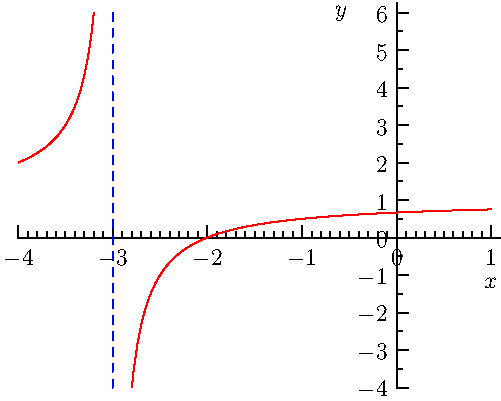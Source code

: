 import graph;

size(250,200,IgnoreAspect);

real f(real x) { return (x+2)/(x+3); }

draw(graph(f,-4,-3-0.1),red);
draw(graph(f,-3+0.1,1),red);

limits((-4,-4),(1,6),Crop);

draw((-3,-4)--(-3,6),blue+dashed);

xaxis("$x$",LeftTicks);
yaxis("$y$",RightTicks);



